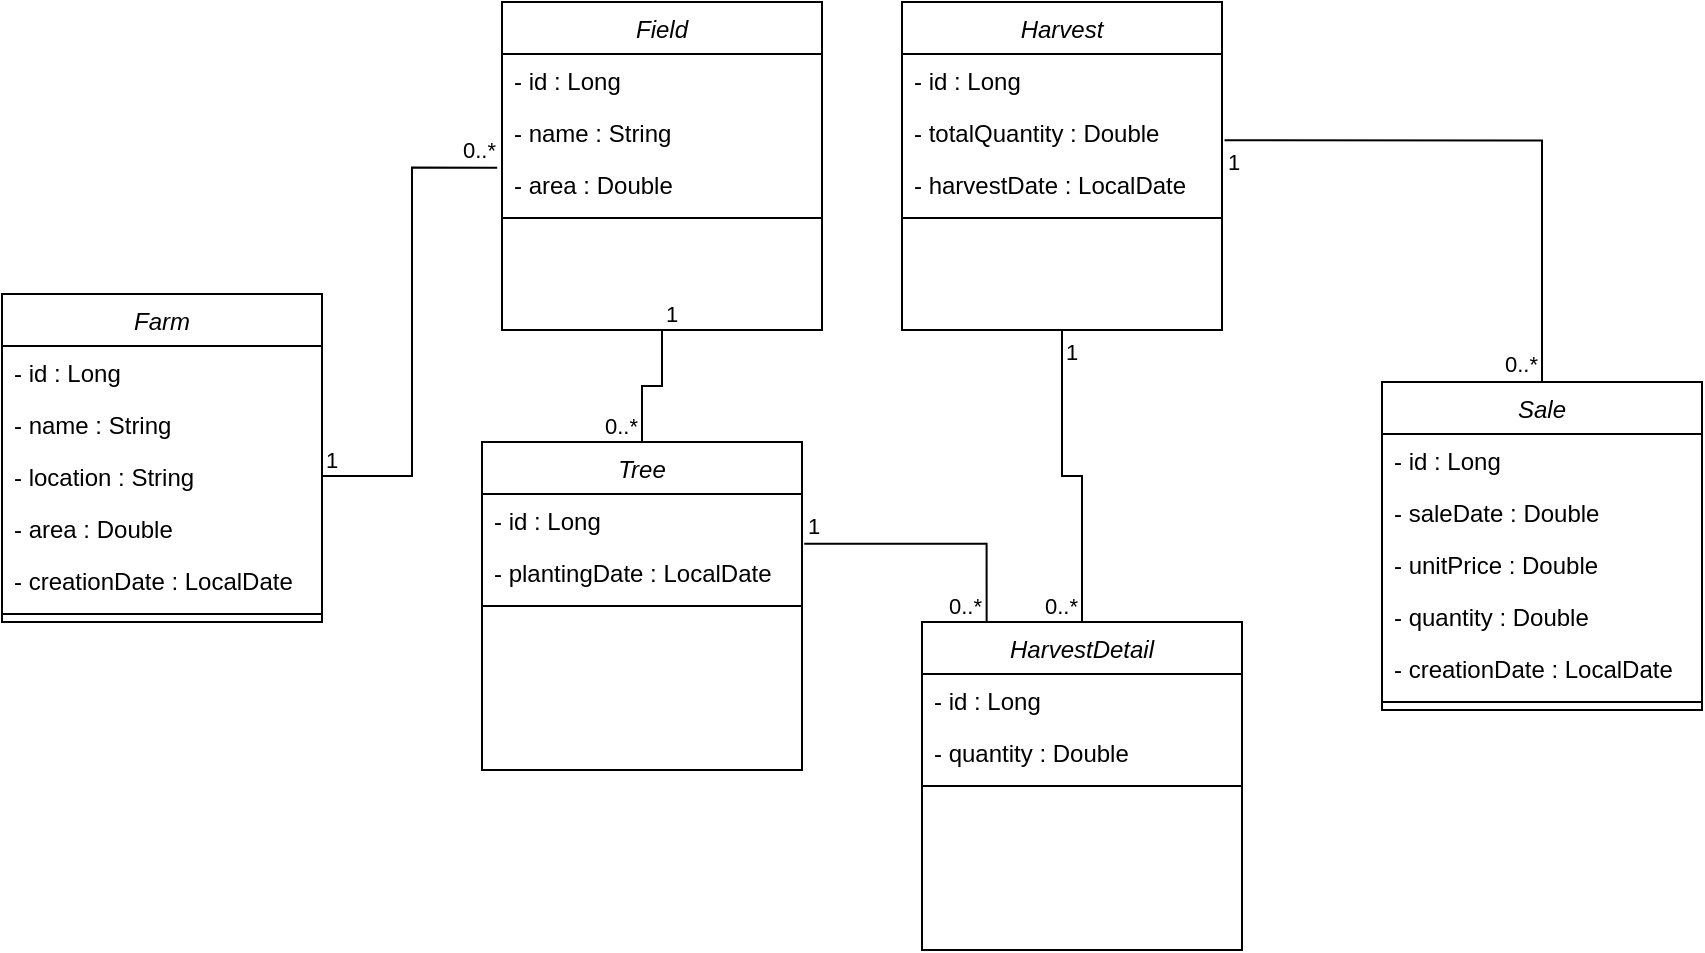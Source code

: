 <mxfile version="24.7.8">
  <diagram id="C5RBs43oDa-KdzZeNtuy" name="Page-1">
    <mxGraphModel dx="2577" dy="2284" grid="1" gridSize="10" guides="1" tooltips="1" connect="1" arrows="1" fold="1" page="1" pageScale="1" pageWidth="827" pageHeight="1169" math="0" shadow="0">
      <root>
        <mxCell id="WIyWlLk6GJQsqaUBKTNV-0" />
        <mxCell id="WIyWlLk6GJQsqaUBKTNV-1" parent="WIyWlLk6GJQsqaUBKTNV-0" />
        <mxCell id="zkfFHV4jXpPFQw0GAbJ--0" value="Farm" style="swimlane;fontStyle=2;align=center;verticalAlign=top;childLayout=stackLayout;horizontal=1;startSize=26;horizontalStack=0;resizeParent=1;resizeLast=0;collapsible=1;marginBottom=0;rounded=0;shadow=0;strokeWidth=1;" parent="WIyWlLk6GJQsqaUBKTNV-1" vertex="1">
          <mxGeometry x="-100" y="-404" width="160" height="164" as="geometry">
            <mxRectangle x="230" y="140" width="160" height="26" as="alternateBounds" />
          </mxGeometry>
        </mxCell>
        <mxCell id="zkfFHV4jXpPFQw0GAbJ--1" value="- id : Long" style="text;align=left;verticalAlign=top;spacingLeft=4;spacingRight=4;overflow=hidden;rotatable=0;points=[[0,0.5],[1,0.5]];portConstraint=eastwest;" parent="zkfFHV4jXpPFQw0GAbJ--0" vertex="1">
          <mxGeometry y="26" width="160" height="26" as="geometry" />
        </mxCell>
        <mxCell id="vtWvAYLLpXPIS2tEKa2L-1" value="- name : String" style="text;align=left;verticalAlign=top;spacingLeft=4;spacingRight=4;overflow=hidden;rotatable=0;points=[[0,0.5],[1,0.5]];portConstraint=eastwest;" vertex="1" parent="zkfFHV4jXpPFQw0GAbJ--0">
          <mxGeometry y="52" width="160" height="26" as="geometry" />
        </mxCell>
        <mxCell id="vtWvAYLLpXPIS2tEKa2L-2" value="- location : String" style="text;align=left;verticalAlign=top;spacingLeft=4;spacingRight=4;overflow=hidden;rotatable=0;points=[[0,0.5],[1,0.5]];portConstraint=eastwest;" vertex="1" parent="zkfFHV4jXpPFQw0GAbJ--0">
          <mxGeometry y="78" width="160" height="26" as="geometry" />
        </mxCell>
        <mxCell id="vtWvAYLLpXPIS2tEKa2L-3" value="- area : Double " style="text;align=left;verticalAlign=top;spacingLeft=4;spacingRight=4;overflow=hidden;rotatable=0;points=[[0,0.5],[1,0.5]];portConstraint=eastwest;" vertex="1" parent="zkfFHV4jXpPFQw0GAbJ--0">
          <mxGeometry y="104" width="160" height="26" as="geometry" />
        </mxCell>
        <mxCell id="vtWvAYLLpXPIS2tEKa2L-4" value="- creationDate : LocalDate" style="text;align=left;verticalAlign=top;spacingLeft=4;spacingRight=4;overflow=hidden;rotatable=0;points=[[0,0.5],[1,0.5]];portConstraint=eastwest;" vertex="1" parent="zkfFHV4jXpPFQw0GAbJ--0">
          <mxGeometry y="130" width="160" height="26" as="geometry" />
        </mxCell>
        <mxCell id="zkfFHV4jXpPFQw0GAbJ--4" value="" style="line;html=1;strokeWidth=1;align=left;verticalAlign=middle;spacingTop=-1;spacingLeft=3;spacingRight=3;rotatable=0;labelPosition=right;points=[];portConstraint=eastwest;" parent="zkfFHV4jXpPFQw0GAbJ--0" vertex="1">
          <mxGeometry y="156" width="160" height="8" as="geometry" />
        </mxCell>
        <mxCell id="vtWvAYLLpXPIS2tEKa2L-5" value="Field" style="swimlane;fontStyle=2;align=center;verticalAlign=top;childLayout=stackLayout;horizontal=1;startSize=26;horizontalStack=0;resizeParent=1;resizeLast=0;collapsible=1;marginBottom=0;rounded=0;shadow=0;strokeWidth=1;" vertex="1" parent="WIyWlLk6GJQsqaUBKTNV-1">
          <mxGeometry x="150" y="-550" width="160" height="164" as="geometry">
            <mxRectangle x="230" y="140" width="160" height="26" as="alternateBounds" />
          </mxGeometry>
        </mxCell>
        <mxCell id="vtWvAYLLpXPIS2tEKa2L-6" value="- id : Long" style="text;align=left;verticalAlign=top;spacingLeft=4;spacingRight=4;overflow=hidden;rotatable=0;points=[[0,0.5],[1,0.5]];portConstraint=eastwest;" vertex="1" parent="vtWvAYLLpXPIS2tEKa2L-5">
          <mxGeometry y="26" width="160" height="26" as="geometry" />
        </mxCell>
        <mxCell id="vtWvAYLLpXPIS2tEKa2L-7" value="- name : String" style="text;align=left;verticalAlign=top;spacingLeft=4;spacingRight=4;overflow=hidden;rotatable=0;points=[[0,0.5],[1,0.5]];portConstraint=eastwest;" vertex="1" parent="vtWvAYLLpXPIS2tEKa2L-5">
          <mxGeometry y="52" width="160" height="26" as="geometry" />
        </mxCell>
        <mxCell id="vtWvAYLLpXPIS2tEKa2L-9" value="- area : Double " style="text;align=left;verticalAlign=top;spacingLeft=4;spacingRight=4;overflow=hidden;rotatable=0;points=[[0,0.5],[1,0.5]];portConstraint=eastwest;" vertex="1" parent="vtWvAYLLpXPIS2tEKa2L-5">
          <mxGeometry y="78" width="160" height="26" as="geometry" />
        </mxCell>
        <mxCell id="vtWvAYLLpXPIS2tEKa2L-11" value="" style="line;html=1;strokeWidth=1;align=left;verticalAlign=middle;spacingTop=-1;spacingLeft=3;spacingRight=3;rotatable=0;labelPosition=right;points=[];portConstraint=eastwest;" vertex="1" parent="vtWvAYLLpXPIS2tEKa2L-5">
          <mxGeometry y="104" width="160" height="8" as="geometry" />
        </mxCell>
        <mxCell id="vtWvAYLLpXPIS2tEKa2L-17" value="Tree" style="swimlane;fontStyle=2;align=center;verticalAlign=top;childLayout=stackLayout;horizontal=1;startSize=26;horizontalStack=0;resizeParent=1;resizeLast=0;collapsible=1;marginBottom=0;rounded=0;shadow=0;strokeWidth=1;" vertex="1" parent="WIyWlLk6GJQsqaUBKTNV-1">
          <mxGeometry x="140" y="-330" width="160" height="164" as="geometry">
            <mxRectangle x="230" y="140" width="160" height="26" as="alternateBounds" />
          </mxGeometry>
        </mxCell>
        <mxCell id="vtWvAYLLpXPIS2tEKa2L-18" value="- id : Long" style="text;align=left;verticalAlign=top;spacingLeft=4;spacingRight=4;overflow=hidden;rotatable=0;points=[[0,0.5],[1,0.5]];portConstraint=eastwest;" vertex="1" parent="vtWvAYLLpXPIS2tEKa2L-17">
          <mxGeometry y="26" width="160" height="26" as="geometry" />
        </mxCell>
        <mxCell id="vtWvAYLLpXPIS2tEKa2L-22" value="- plantingDate : LocalDate" style="text;align=left;verticalAlign=top;spacingLeft=4;spacingRight=4;overflow=hidden;rotatable=0;points=[[0,0.5],[1,0.5]];portConstraint=eastwest;" vertex="1" parent="vtWvAYLLpXPIS2tEKa2L-17">
          <mxGeometry y="52" width="160" height="26" as="geometry" />
        </mxCell>
        <mxCell id="vtWvAYLLpXPIS2tEKa2L-23" value="" style="line;html=1;strokeWidth=1;align=left;verticalAlign=middle;spacingTop=-1;spacingLeft=3;spacingRight=3;rotatable=0;labelPosition=right;points=[];portConstraint=eastwest;" vertex="1" parent="vtWvAYLLpXPIS2tEKa2L-17">
          <mxGeometry y="78" width="160" height="8" as="geometry" />
        </mxCell>
        <mxCell id="vtWvAYLLpXPIS2tEKa2L-24" value="Harvest" style="swimlane;fontStyle=2;align=center;verticalAlign=top;childLayout=stackLayout;horizontal=1;startSize=26;horizontalStack=0;resizeParent=1;resizeLast=0;collapsible=1;marginBottom=0;rounded=0;shadow=0;strokeWidth=1;" vertex="1" parent="WIyWlLk6GJQsqaUBKTNV-1">
          <mxGeometry x="350" y="-550" width="160" height="164" as="geometry">
            <mxRectangle x="230" y="140" width="160" height="26" as="alternateBounds" />
          </mxGeometry>
        </mxCell>
        <mxCell id="vtWvAYLLpXPIS2tEKa2L-25" value="- id : Long" style="text;align=left;verticalAlign=top;spacingLeft=4;spacingRight=4;overflow=hidden;rotatable=0;points=[[0,0.5],[1,0.5]];portConstraint=eastwest;" vertex="1" parent="vtWvAYLLpXPIS2tEKa2L-24">
          <mxGeometry y="26" width="160" height="26" as="geometry" />
        </mxCell>
        <mxCell id="vtWvAYLLpXPIS2tEKa2L-28" value="- totalQuantity : Double " style="text;align=left;verticalAlign=top;spacingLeft=4;spacingRight=4;overflow=hidden;rotatable=0;points=[[0,0.5],[1,0.5]];portConstraint=eastwest;" vertex="1" parent="vtWvAYLLpXPIS2tEKa2L-24">
          <mxGeometry y="52" width="160" height="26" as="geometry" />
        </mxCell>
        <mxCell id="vtWvAYLLpXPIS2tEKa2L-29" value="- harvestDate : LocalDate" style="text;align=left;verticalAlign=top;spacingLeft=4;spacingRight=4;overflow=hidden;rotatable=0;points=[[0,0.5],[1,0.5]];portConstraint=eastwest;" vertex="1" parent="vtWvAYLLpXPIS2tEKa2L-24">
          <mxGeometry y="78" width="160" height="26" as="geometry" />
        </mxCell>
        <mxCell id="vtWvAYLLpXPIS2tEKa2L-30" value="" style="line;html=1;strokeWidth=1;align=left;verticalAlign=middle;spacingTop=-1;spacingLeft=3;spacingRight=3;rotatable=0;labelPosition=right;points=[];portConstraint=eastwest;" vertex="1" parent="vtWvAYLLpXPIS2tEKa2L-24">
          <mxGeometry y="104" width="160" height="8" as="geometry" />
        </mxCell>
        <mxCell id="vtWvAYLLpXPIS2tEKa2L-31" value="HarvestDetail" style="swimlane;fontStyle=2;align=center;verticalAlign=top;childLayout=stackLayout;horizontal=1;startSize=26;horizontalStack=0;resizeParent=1;resizeLast=0;collapsible=1;marginBottom=0;rounded=0;shadow=0;strokeWidth=1;" vertex="1" parent="WIyWlLk6GJQsqaUBKTNV-1">
          <mxGeometry x="360" y="-240" width="160" height="164" as="geometry">
            <mxRectangle x="230" y="140" width="160" height="26" as="alternateBounds" />
          </mxGeometry>
        </mxCell>
        <mxCell id="vtWvAYLLpXPIS2tEKa2L-32" value="- id : Long" style="text;align=left;verticalAlign=top;spacingLeft=4;spacingRight=4;overflow=hidden;rotatable=0;points=[[0,0.5],[1,0.5]];portConstraint=eastwest;" vertex="1" parent="vtWvAYLLpXPIS2tEKa2L-31">
          <mxGeometry y="26" width="160" height="26" as="geometry" />
        </mxCell>
        <mxCell id="vtWvAYLLpXPIS2tEKa2L-35" value="- quantity : Double " style="text;align=left;verticalAlign=top;spacingLeft=4;spacingRight=4;overflow=hidden;rotatable=0;points=[[0,0.5],[1,0.5]];portConstraint=eastwest;" vertex="1" parent="vtWvAYLLpXPIS2tEKa2L-31">
          <mxGeometry y="52" width="160" height="26" as="geometry" />
        </mxCell>
        <mxCell id="vtWvAYLLpXPIS2tEKa2L-37" value="" style="line;html=1;strokeWidth=1;align=left;verticalAlign=middle;spacingTop=-1;spacingLeft=3;spacingRight=3;rotatable=0;labelPosition=right;points=[];portConstraint=eastwest;" vertex="1" parent="vtWvAYLLpXPIS2tEKa2L-31">
          <mxGeometry y="78" width="160" height="8" as="geometry" />
        </mxCell>
        <mxCell id="vtWvAYLLpXPIS2tEKa2L-38" value="Sale" style="swimlane;fontStyle=2;align=center;verticalAlign=top;childLayout=stackLayout;horizontal=1;startSize=26;horizontalStack=0;resizeParent=1;resizeLast=0;collapsible=1;marginBottom=0;rounded=0;shadow=0;strokeWidth=1;" vertex="1" parent="WIyWlLk6GJQsqaUBKTNV-1">
          <mxGeometry x="590" y="-360" width="160" height="164" as="geometry">
            <mxRectangle x="230" y="140" width="160" height="26" as="alternateBounds" />
          </mxGeometry>
        </mxCell>
        <mxCell id="vtWvAYLLpXPIS2tEKa2L-39" value="- id : Long" style="text;align=left;verticalAlign=top;spacingLeft=4;spacingRight=4;overflow=hidden;rotatable=0;points=[[0,0.5],[1,0.5]];portConstraint=eastwest;" vertex="1" parent="vtWvAYLLpXPIS2tEKa2L-38">
          <mxGeometry y="26" width="160" height="26" as="geometry" />
        </mxCell>
        <mxCell id="vtWvAYLLpXPIS2tEKa2L-42" value="- saleDate : Double " style="text;align=left;verticalAlign=top;spacingLeft=4;spacingRight=4;overflow=hidden;rotatable=0;points=[[0,0.5],[1,0.5]];portConstraint=eastwest;" vertex="1" parent="vtWvAYLLpXPIS2tEKa2L-38">
          <mxGeometry y="52" width="160" height="26" as="geometry" />
        </mxCell>
        <mxCell id="vtWvAYLLpXPIS2tEKa2L-45" value="- unitPrice : Double " style="text;align=left;verticalAlign=top;spacingLeft=4;spacingRight=4;overflow=hidden;rotatable=0;points=[[0,0.5],[1,0.5]];portConstraint=eastwest;" vertex="1" parent="vtWvAYLLpXPIS2tEKa2L-38">
          <mxGeometry y="78" width="160" height="26" as="geometry" />
        </mxCell>
        <mxCell id="vtWvAYLLpXPIS2tEKa2L-46" value="- quantity : Double " style="text;align=left;verticalAlign=top;spacingLeft=4;spacingRight=4;overflow=hidden;rotatable=0;points=[[0,0.5],[1,0.5]];portConstraint=eastwest;" vertex="1" parent="vtWvAYLLpXPIS2tEKa2L-38">
          <mxGeometry y="104" width="160" height="26" as="geometry" />
        </mxCell>
        <mxCell id="vtWvAYLLpXPIS2tEKa2L-43" value="- creationDate : LocalDate" style="text;align=left;verticalAlign=top;spacingLeft=4;spacingRight=4;overflow=hidden;rotatable=0;points=[[0,0.5],[1,0.5]];portConstraint=eastwest;" vertex="1" parent="vtWvAYLLpXPIS2tEKa2L-38">
          <mxGeometry y="130" width="160" height="26" as="geometry" />
        </mxCell>
        <mxCell id="vtWvAYLLpXPIS2tEKa2L-44" value="" style="line;html=1;strokeWidth=1;align=left;verticalAlign=middle;spacingTop=-1;spacingLeft=3;spacingRight=3;rotatable=0;labelPosition=right;points=[];portConstraint=eastwest;" vertex="1" parent="vtWvAYLLpXPIS2tEKa2L-38">
          <mxGeometry y="156" width="160" height="8" as="geometry" />
        </mxCell>
        <mxCell id="vtWvAYLLpXPIS2tEKa2L-48" value="" style="endArrow=none;html=1;edgeStyle=orthogonalEdgeStyle;rounded=0;entryX=-0.015;entryY=0.186;entryDx=0;entryDy=0;entryPerimeter=0;exitX=1;exitY=0.5;exitDx=0;exitDy=0;" edge="1" parent="WIyWlLk6GJQsqaUBKTNV-1" source="vtWvAYLLpXPIS2tEKa2L-2" target="vtWvAYLLpXPIS2tEKa2L-9">
          <mxGeometry relative="1" as="geometry">
            <mxPoint x="-140" y="-390" as="sourcePoint" />
            <mxPoint x="20" y="-390" as="targetPoint" />
          </mxGeometry>
        </mxCell>
        <mxCell id="vtWvAYLLpXPIS2tEKa2L-49" value="1" style="edgeLabel;resizable=0;html=1;align=left;verticalAlign=bottom;" connectable="0" vertex="1" parent="vtWvAYLLpXPIS2tEKa2L-48">
          <mxGeometry x="-1" relative="1" as="geometry" />
        </mxCell>
        <mxCell id="vtWvAYLLpXPIS2tEKa2L-50" value="0..*" style="edgeLabel;resizable=0;html=1;align=right;verticalAlign=bottom;" connectable="0" vertex="1" parent="vtWvAYLLpXPIS2tEKa2L-48">
          <mxGeometry x="1" relative="1" as="geometry" />
        </mxCell>
        <mxCell id="vtWvAYLLpXPIS2tEKa2L-51" value="" style="endArrow=none;html=1;edgeStyle=orthogonalEdgeStyle;rounded=0;entryX=0.5;entryY=0;entryDx=0;entryDy=0;exitX=0.5;exitY=1;exitDx=0;exitDy=0;" edge="1" parent="WIyWlLk6GJQsqaUBKTNV-1" source="vtWvAYLLpXPIS2tEKa2L-5" target="vtWvAYLLpXPIS2tEKa2L-17">
          <mxGeometry relative="1" as="geometry">
            <mxPoint x="60" y="-229" as="sourcePoint" />
            <mxPoint x="118" y="-247" as="targetPoint" />
          </mxGeometry>
        </mxCell>
        <mxCell id="vtWvAYLLpXPIS2tEKa2L-52" value="1" style="edgeLabel;resizable=0;html=1;align=left;verticalAlign=bottom;" connectable="0" vertex="1" parent="vtWvAYLLpXPIS2tEKa2L-51">
          <mxGeometry x="-1" relative="1" as="geometry" />
        </mxCell>
        <mxCell id="vtWvAYLLpXPIS2tEKa2L-53" value="0..*" style="edgeLabel;resizable=0;html=1;align=right;verticalAlign=bottom;" connectable="0" vertex="1" parent="vtWvAYLLpXPIS2tEKa2L-51">
          <mxGeometry x="1" relative="1" as="geometry">
            <mxPoint x="-2" as="offset" />
          </mxGeometry>
        </mxCell>
        <mxCell id="vtWvAYLLpXPIS2tEKa2L-54" value="" style="endArrow=none;html=1;edgeStyle=orthogonalEdgeStyle;rounded=0;entryX=0.202;entryY=0;entryDx=0;entryDy=0;exitX=1.007;exitY=0.956;exitDx=0;exitDy=0;exitPerimeter=0;entryPerimeter=0;" edge="1" parent="WIyWlLk6GJQsqaUBKTNV-1" source="vtWvAYLLpXPIS2tEKa2L-18" target="vtWvAYLLpXPIS2tEKa2L-31">
          <mxGeometry relative="1" as="geometry">
            <mxPoint x="400" y="-250" as="sourcePoint" />
            <mxPoint x="440" y="-250" as="targetPoint" />
          </mxGeometry>
        </mxCell>
        <mxCell id="vtWvAYLLpXPIS2tEKa2L-55" value="1" style="edgeLabel;resizable=0;html=1;align=left;verticalAlign=bottom;" connectable="0" vertex="1" parent="vtWvAYLLpXPIS2tEKa2L-54">
          <mxGeometry x="-1" relative="1" as="geometry" />
        </mxCell>
        <mxCell id="vtWvAYLLpXPIS2tEKa2L-56" value="0..*" style="edgeLabel;resizable=0;html=1;align=right;verticalAlign=bottom;" connectable="0" vertex="1" parent="vtWvAYLLpXPIS2tEKa2L-54">
          <mxGeometry x="1" relative="1" as="geometry">
            <mxPoint x="-2" as="offset" />
          </mxGeometry>
        </mxCell>
        <mxCell id="vtWvAYLLpXPIS2tEKa2L-57" value="" style="endArrow=none;html=1;edgeStyle=orthogonalEdgeStyle;rounded=0;entryX=0.5;entryY=0;entryDx=0;entryDy=0;exitX=0.5;exitY=1;exitDx=0;exitDy=0;" edge="1" parent="WIyWlLk6GJQsqaUBKTNV-1" source="vtWvAYLLpXPIS2tEKa2L-24" target="vtWvAYLLpXPIS2tEKa2L-31">
          <mxGeometry relative="1" as="geometry">
            <mxPoint x="311" y="-269" as="sourcePoint" />
            <mxPoint x="402" y="-230" as="targetPoint" />
          </mxGeometry>
        </mxCell>
        <mxCell id="vtWvAYLLpXPIS2tEKa2L-58" value="1" style="edgeLabel;resizable=0;html=1;align=left;verticalAlign=bottom;" connectable="0" vertex="1" parent="vtWvAYLLpXPIS2tEKa2L-57">
          <mxGeometry x="-1" relative="1" as="geometry">
            <mxPoint y="19" as="offset" />
          </mxGeometry>
        </mxCell>
        <mxCell id="vtWvAYLLpXPIS2tEKa2L-59" value="0..*" style="edgeLabel;resizable=0;html=1;align=right;verticalAlign=bottom;" connectable="0" vertex="1" parent="vtWvAYLLpXPIS2tEKa2L-57">
          <mxGeometry x="1" relative="1" as="geometry">
            <mxPoint x="-2" as="offset" />
          </mxGeometry>
        </mxCell>
        <mxCell id="vtWvAYLLpXPIS2tEKa2L-60" value="" style="endArrow=none;html=1;edgeStyle=orthogonalEdgeStyle;rounded=0;entryX=0.5;entryY=0;entryDx=0;entryDy=0;exitX=1.008;exitY=0.66;exitDx=0;exitDy=0;exitPerimeter=0;" edge="1" parent="WIyWlLk6GJQsqaUBKTNV-1" source="vtWvAYLLpXPIS2tEKa2L-28" target="vtWvAYLLpXPIS2tEKa2L-38">
          <mxGeometry relative="1" as="geometry">
            <mxPoint x="590" y="-490" as="sourcePoint" />
            <mxPoint x="600" y="-390" as="targetPoint" />
          </mxGeometry>
        </mxCell>
        <mxCell id="vtWvAYLLpXPIS2tEKa2L-61" value="1" style="edgeLabel;resizable=0;html=1;align=left;verticalAlign=bottom;" connectable="0" vertex="1" parent="vtWvAYLLpXPIS2tEKa2L-60">
          <mxGeometry x="-1" relative="1" as="geometry">
            <mxPoint y="19" as="offset" />
          </mxGeometry>
        </mxCell>
        <mxCell id="vtWvAYLLpXPIS2tEKa2L-62" value="0..*" style="edgeLabel;resizable=0;html=1;align=right;verticalAlign=bottom;" connectable="0" vertex="1" parent="vtWvAYLLpXPIS2tEKa2L-60">
          <mxGeometry x="1" relative="1" as="geometry">
            <mxPoint x="-2" as="offset" />
          </mxGeometry>
        </mxCell>
      </root>
    </mxGraphModel>
  </diagram>
</mxfile>
